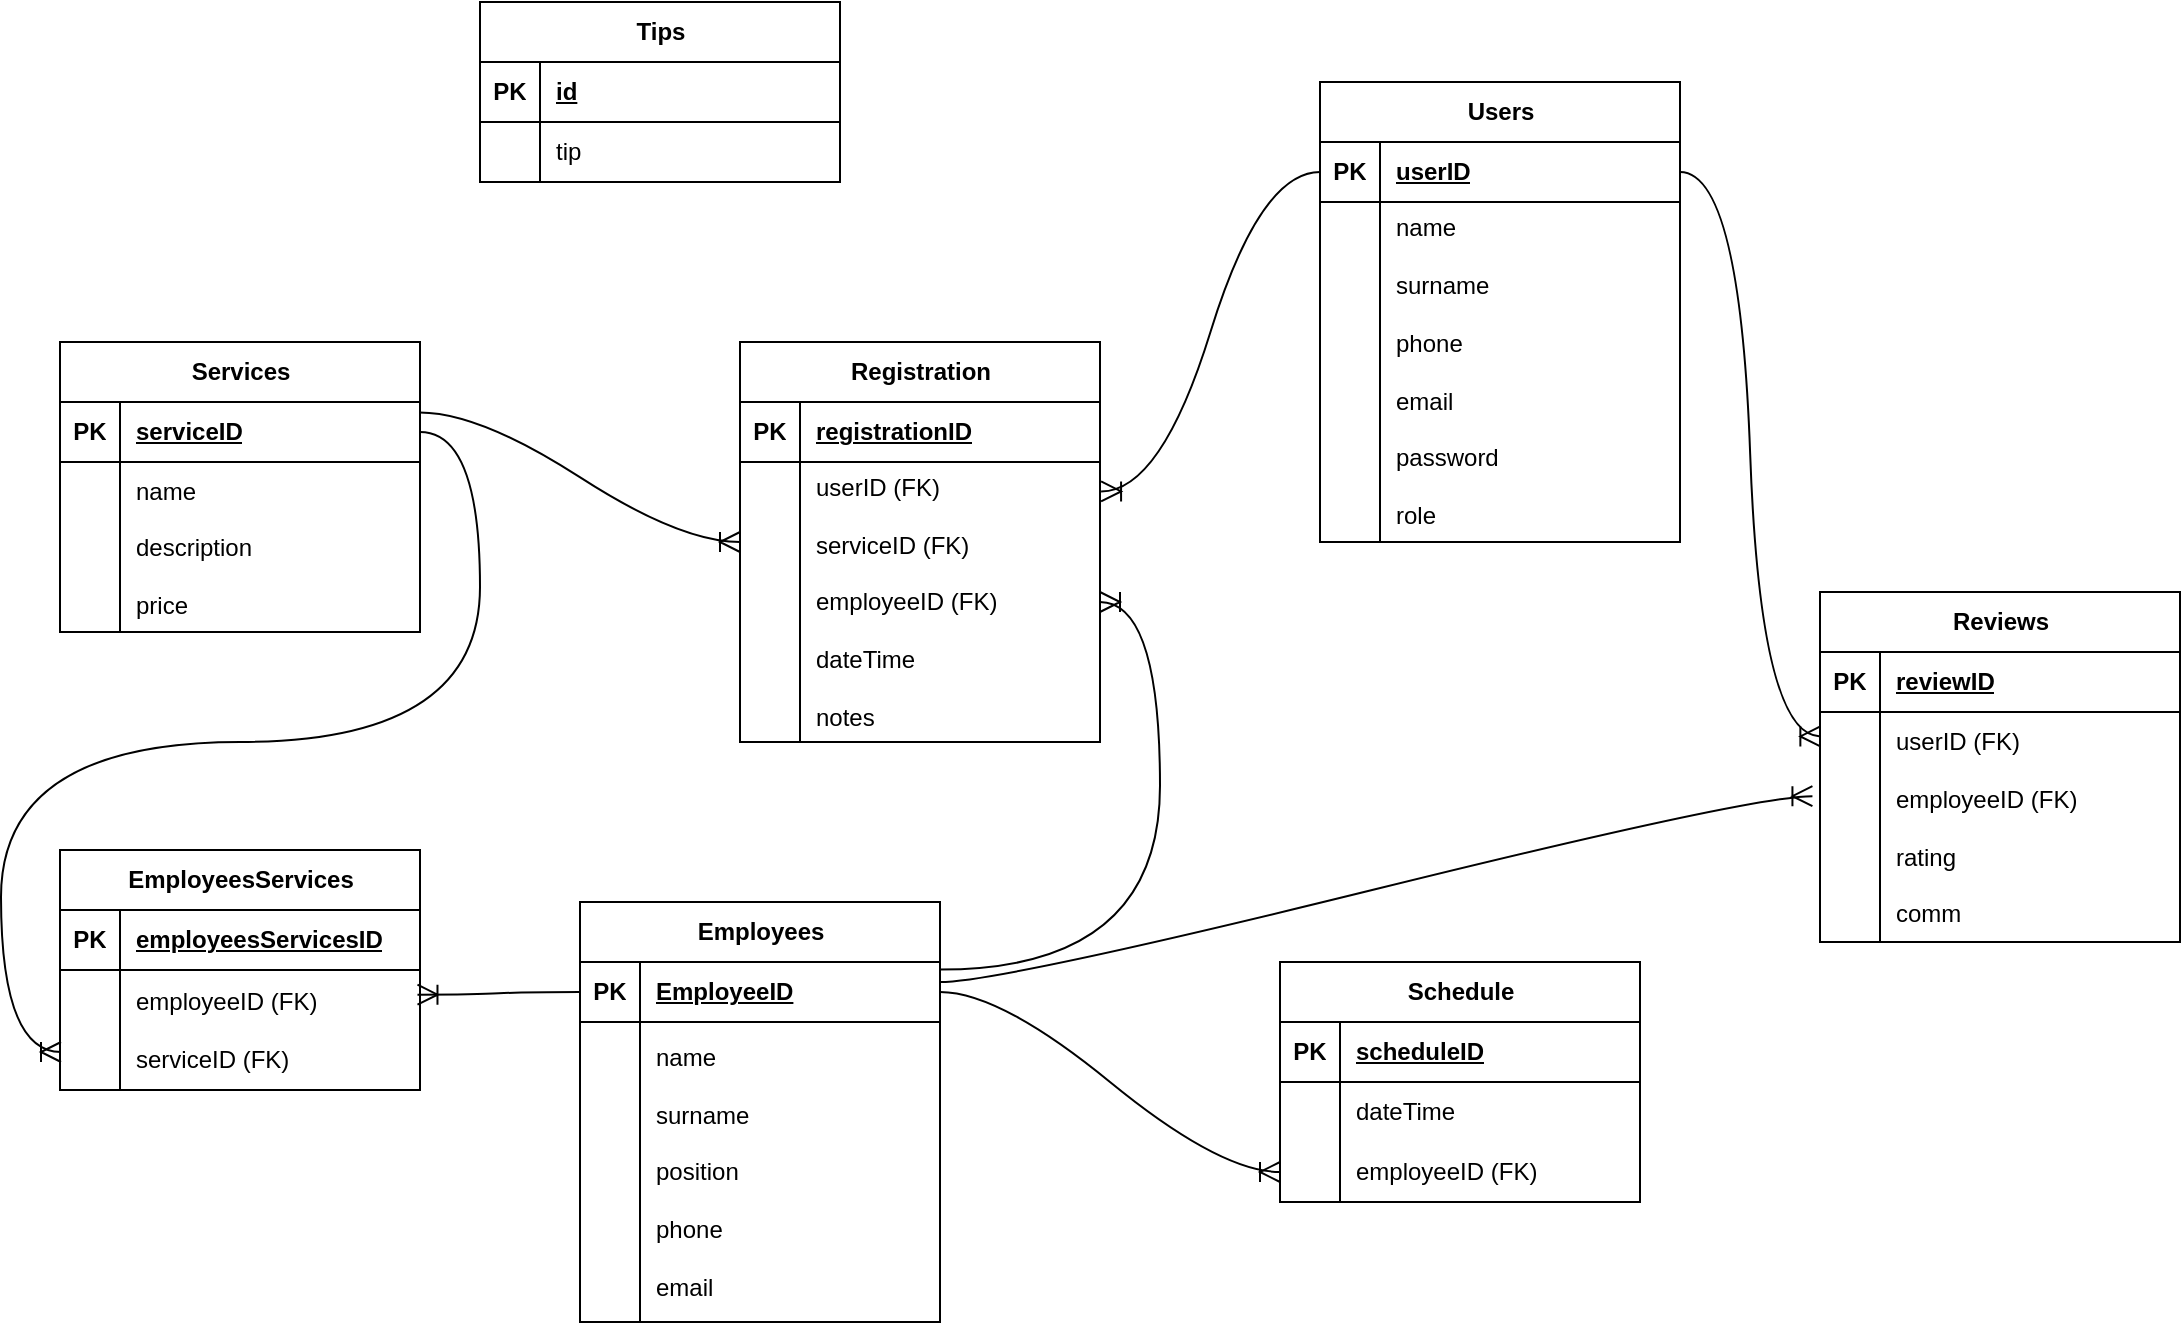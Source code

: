 <mxfile version="24.4.0" type="device">
  <diagram id="673VM17pptdxGBOUw7Kr" name="Страница — 1">
    <mxGraphModel dx="1613" dy="-463" grid="1" gridSize="10" guides="1" tooltips="1" connect="1" arrows="1" fold="1" page="1" pageScale="1" pageWidth="827" pageHeight="1169" math="0" shadow="0">
      <root>
        <mxCell id="0" />
        <mxCell id="1" parent="0" />
        <mxCell id="7h1uVc24UDdMVOl_1nxP-84" value="" style="shape=tableRow;horizontal=0;startSize=0;swimlaneHead=0;swimlaneBody=0;fillColor=none;collapsible=0;dropTarget=0;points=[[0,0.5],[1,0.5]];portConstraint=eastwest;top=0;left=0;right=0;bottom=0;" parent="1" vertex="1">
          <mxGeometry x="800" y="1590" width="180" height="30" as="geometry" />
        </mxCell>
        <mxCell id="7h1uVc24UDdMVOl_1nxP-85" value="" style="shape=partialRectangle;connectable=0;fillColor=none;top=0;left=0;bottom=0;right=0;editable=1;overflow=hidden;whiteSpace=wrap;html=1;" parent="7h1uVc24UDdMVOl_1nxP-84" vertex="1">
          <mxGeometry width="30" height="30" as="geometry">
            <mxRectangle width="30" height="30" as="alternateBounds" />
          </mxGeometry>
        </mxCell>
        <mxCell id="7h1uVc24UDdMVOl_1nxP-87" value="Sсhedule" style="shape=table;startSize=30;container=1;collapsible=1;childLayout=tableLayout;fixedRows=1;rowLines=0;fontStyle=1;align=center;resizeLast=1;html=1;" parent="1" vertex="1">
          <mxGeometry x="1300" y="1810" width="180" height="120" as="geometry" />
        </mxCell>
        <mxCell id="7h1uVc24UDdMVOl_1nxP-88" value="" style="shape=tableRow;horizontal=0;startSize=0;swimlaneHead=0;swimlaneBody=0;fillColor=none;collapsible=0;dropTarget=0;points=[[0,0.5],[1,0.5]];portConstraint=eastwest;top=0;left=0;right=0;bottom=1;" parent="7h1uVc24UDdMVOl_1nxP-87" vertex="1">
          <mxGeometry y="30" width="180" height="30" as="geometry" />
        </mxCell>
        <mxCell id="7h1uVc24UDdMVOl_1nxP-89" value="PK" style="shape=partialRectangle;connectable=0;fillColor=none;top=0;left=0;bottom=0;right=0;fontStyle=1;overflow=hidden;whiteSpace=wrap;html=1;" parent="7h1uVc24UDdMVOl_1nxP-88" vertex="1">
          <mxGeometry width="30" height="30" as="geometry">
            <mxRectangle width="30" height="30" as="alternateBounds" />
          </mxGeometry>
        </mxCell>
        <mxCell id="7h1uVc24UDdMVOl_1nxP-90" value="scheduleID" style="shape=partialRectangle;connectable=0;fillColor=none;top=0;left=0;bottom=0;right=0;align=left;spacingLeft=6;fontStyle=5;overflow=hidden;whiteSpace=wrap;html=1;" parent="7h1uVc24UDdMVOl_1nxP-88" vertex="1">
          <mxGeometry x="30" width="150" height="30" as="geometry">
            <mxRectangle width="150" height="30" as="alternateBounds" />
          </mxGeometry>
        </mxCell>
        <mxCell id="7h1uVc24UDdMVOl_1nxP-91" value="" style="shape=tableRow;horizontal=0;startSize=0;swimlaneHead=0;swimlaneBody=0;fillColor=none;collapsible=0;dropTarget=0;points=[[0,0.5],[1,0.5]];portConstraint=eastwest;top=0;left=0;right=0;bottom=0;" parent="7h1uVc24UDdMVOl_1nxP-87" vertex="1">
          <mxGeometry y="60" width="180" height="30" as="geometry" />
        </mxCell>
        <mxCell id="7h1uVc24UDdMVOl_1nxP-92" value="" style="shape=partialRectangle;connectable=0;fillColor=none;top=0;left=0;bottom=0;right=0;editable=1;overflow=hidden;whiteSpace=wrap;html=1;" parent="7h1uVc24UDdMVOl_1nxP-91" vertex="1">
          <mxGeometry width="30" height="30" as="geometry">
            <mxRectangle width="30" height="30" as="alternateBounds" />
          </mxGeometry>
        </mxCell>
        <mxCell id="7h1uVc24UDdMVOl_1nxP-93" value="dateTime" style="shape=partialRectangle;connectable=0;fillColor=none;top=0;left=0;bottom=0;right=0;align=left;spacingLeft=6;overflow=hidden;whiteSpace=wrap;html=1;" parent="7h1uVc24UDdMVOl_1nxP-91" vertex="1">
          <mxGeometry x="30" width="150" height="30" as="geometry">
            <mxRectangle width="150" height="30" as="alternateBounds" />
          </mxGeometry>
        </mxCell>
        <mxCell id="7h1uVc24UDdMVOl_1nxP-94" value="" style="shape=tableRow;horizontal=0;startSize=0;swimlaneHead=0;swimlaneBody=0;fillColor=none;collapsible=0;dropTarget=0;points=[[0,0.5],[1,0.5]];portConstraint=eastwest;top=0;left=0;right=0;bottom=0;" parent="7h1uVc24UDdMVOl_1nxP-87" vertex="1">
          <mxGeometry y="90" width="180" height="30" as="geometry" />
        </mxCell>
        <mxCell id="7h1uVc24UDdMVOl_1nxP-95" value="" style="shape=partialRectangle;connectable=0;fillColor=none;top=0;left=0;bottom=0;right=0;editable=1;overflow=hidden;whiteSpace=wrap;html=1;" parent="7h1uVc24UDdMVOl_1nxP-94" vertex="1">
          <mxGeometry width="30" height="30" as="geometry">
            <mxRectangle width="30" height="30" as="alternateBounds" />
          </mxGeometry>
        </mxCell>
        <mxCell id="7h1uVc24UDdMVOl_1nxP-96" value="employeeID (FK)" style="shape=partialRectangle;connectable=0;fillColor=none;top=0;left=0;bottom=0;right=0;align=left;spacingLeft=6;overflow=hidden;whiteSpace=wrap;html=1;" parent="7h1uVc24UDdMVOl_1nxP-94" vertex="1">
          <mxGeometry x="30" width="150" height="30" as="geometry">
            <mxRectangle width="150" height="30" as="alternateBounds" />
          </mxGeometry>
        </mxCell>
        <mxCell id="6dH2fEIyKNgpexrCaPYn-1" value="Users" style="shape=table;startSize=30;container=1;collapsible=1;childLayout=tableLayout;fixedRows=1;rowLines=0;fontStyle=1;align=center;resizeLast=1;html=1;" parent="1" vertex="1">
          <mxGeometry x="1320" y="1370" width="180" height="230" as="geometry" />
        </mxCell>
        <mxCell id="6dH2fEIyKNgpexrCaPYn-2" value="" style="shape=tableRow;horizontal=0;startSize=0;swimlaneHead=0;swimlaneBody=0;fillColor=none;collapsible=0;dropTarget=0;points=[[0,0.5],[1,0.5]];portConstraint=eastwest;top=0;left=0;right=0;bottom=1;" parent="6dH2fEIyKNgpexrCaPYn-1" vertex="1">
          <mxGeometry y="30" width="180" height="30" as="geometry" />
        </mxCell>
        <mxCell id="6dH2fEIyKNgpexrCaPYn-3" value="PK" style="shape=partialRectangle;connectable=0;fillColor=none;top=0;left=0;bottom=0;right=0;fontStyle=1;overflow=hidden;whiteSpace=wrap;html=1;" parent="6dH2fEIyKNgpexrCaPYn-2" vertex="1">
          <mxGeometry width="30" height="30" as="geometry">
            <mxRectangle width="30" height="30" as="alternateBounds" />
          </mxGeometry>
        </mxCell>
        <mxCell id="6dH2fEIyKNgpexrCaPYn-4" value="userID" style="shape=partialRectangle;connectable=0;fillColor=none;top=0;left=0;bottom=0;right=0;align=left;spacingLeft=6;fontStyle=5;overflow=hidden;whiteSpace=wrap;html=1;" parent="6dH2fEIyKNgpexrCaPYn-2" vertex="1">
          <mxGeometry x="30" width="150" height="30" as="geometry">
            <mxRectangle width="150" height="30" as="alternateBounds" />
          </mxGeometry>
        </mxCell>
        <mxCell id="6dH2fEIyKNgpexrCaPYn-5" value="" style="shape=tableRow;horizontal=0;startSize=0;swimlaneHead=0;swimlaneBody=0;fillColor=none;collapsible=0;dropTarget=0;points=[[0,0.5],[1,0.5]];portConstraint=eastwest;top=0;left=0;right=0;bottom=0;" parent="6dH2fEIyKNgpexrCaPYn-1" vertex="1">
          <mxGeometry y="60" width="180" height="170" as="geometry" />
        </mxCell>
        <mxCell id="6dH2fEIyKNgpexrCaPYn-6" value="" style="shape=partialRectangle;connectable=0;fillColor=none;top=0;left=0;bottom=0;right=0;editable=1;overflow=hidden;whiteSpace=wrap;html=1;" parent="6dH2fEIyKNgpexrCaPYn-5" vertex="1">
          <mxGeometry width="30" height="170" as="geometry">
            <mxRectangle width="30" height="170" as="alternateBounds" />
          </mxGeometry>
        </mxCell>
        <mxCell id="6dH2fEIyKNgpexrCaPYn-7" value="name&lt;div&gt;&lt;br&gt;&lt;/div&gt;&lt;div&gt;surname&lt;br&gt;&lt;br&gt;phone&lt;br&gt;&lt;br&gt;email&lt;br&gt;&lt;br&gt;password&lt;/div&gt;&lt;div&gt;&lt;br&gt;&lt;/div&gt;&lt;div&gt;role&lt;/div&gt;" style="shape=partialRectangle;connectable=0;fillColor=none;top=0;left=0;bottom=0;right=0;align=left;spacingLeft=6;overflow=hidden;whiteSpace=wrap;html=1;" parent="6dH2fEIyKNgpexrCaPYn-5" vertex="1">
          <mxGeometry x="30" width="150" height="170" as="geometry">
            <mxRectangle width="150" height="170" as="alternateBounds" />
          </mxGeometry>
        </mxCell>
        <mxCell id="6dH2fEIyKNgpexrCaPYn-14" value="Employees" style="shape=table;startSize=30;container=1;collapsible=1;childLayout=tableLayout;fixedRows=1;rowLines=0;fontStyle=1;align=center;resizeLast=1;html=1;" parent="1" vertex="1">
          <mxGeometry x="950" y="1780" width="180" height="210" as="geometry" />
        </mxCell>
        <mxCell id="6dH2fEIyKNgpexrCaPYn-15" value="" style="shape=tableRow;horizontal=0;startSize=0;swimlaneHead=0;swimlaneBody=0;fillColor=none;collapsible=0;dropTarget=0;points=[[0,0.5],[1,0.5]];portConstraint=eastwest;top=0;left=0;right=0;bottom=1;" parent="6dH2fEIyKNgpexrCaPYn-14" vertex="1">
          <mxGeometry y="30" width="180" height="30" as="geometry" />
        </mxCell>
        <mxCell id="6dH2fEIyKNgpexrCaPYn-16" value="PK" style="shape=partialRectangle;connectable=0;fillColor=none;top=0;left=0;bottom=0;right=0;fontStyle=1;overflow=hidden;whiteSpace=wrap;html=1;" parent="6dH2fEIyKNgpexrCaPYn-15" vertex="1">
          <mxGeometry width="30" height="30" as="geometry">
            <mxRectangle width="30" height="30" as="alternateBounds" />
          </mxGeometry>
        </mxCell>
        <mxCell id="6dH2fEIyKNgpexrCaPYn-17" value="EmployeeID" style="shape=partialRectangle;connectable=0;fillColor=none;top=0;left=0;bottom=0;right=0;align=left;spacingLeft=6;fontStyle=5;overflow=hidden;whiteSpace=wrap;html=1;" parent="6dH2fEIyKNgpexrCaPYn-15" vertex="1">
          <mxGeometry x="30" width="150" height="30" as="geometry">
            <mxRectangle width="150" height="30" as="alternateBounds" />
          </mxGeometry>
        </mxCell>
        <mxCell id="6dH2fEIyKNgpexrCaPYn-18" value="" style="shape=tableRow;horizontal=0;startSize=0;swimlaneHead=0;swimlaneBody=0;fillColor=none;collapsible=0;dropTarget=0;points=[[0,0.5],[1,0.5]];portConstraint=eastwest;top=0;left=0;right=0;bottom=0;" parent="6dH2fEIyKNgpexrCaPYn-14" vertex="1">
          <mxGeometry y="60" width="180" height="150" as="geometry" />
        </mxCell>
        <mxCell id="6dH2fEIyKNgpexrCaPYn-19" value="" style="shape=partialRectangle;connectable=0;fillColor=none;top=0;left=0;bottom=0;right=0;editable=1;overflow=hidden;whiteSpace=wrap;html=1;" parent="6dH2fEIyKNgpexrCaPYn-18" vertex="1">
          <mxGeometry width="30" height="150" as="geometry">
            <mxRectangle width="30" height="150" as="alternateBounds" />
          </mxGeometry>
        </mxCell>
        <mxCell id="6dH2fEIyKNgpexrCaPYn-20" value="name&lt;div&gt;&lt;br&gt;&lt;/div&gt;&lt;div&gt;surname&lt;br&gt;&lt;br&gt;position&lt;br&gt;&lt;br&gt;phone&lt;/div&gt;&lt;div&gt;&lt;br&gt;email&lt;/div&gt;" style="shape=partialRectangle;connectable=0;fillColor=none;top=0;left=0;bottom=0;right=0;align=left;spacingLeft=6;overflow=hidden;whiteSpace=wrap;html=1;" parent="6dH2fEIyKNgpexrCaPYn-18" vertex="1">
          <mxGeometry x="30" width="150" height="150" as="geometry">
            <mxRectangle width="150" height="150" as="alternateBounds" />
          </mxGeometry>
        </mxCell>
        <mxCell id="6dH2fEIyKNgpexrCaPYn-21" value="Services" style="shape=table;startSize=30;container=1;collapsible=1;childLayout=tableLayout;fixedRows=1;rowLines=0;fontStyle=1;align=center;resizeLast=1;html=1;" parent="1" vertex="1">
          <mxGeometry x="690" y="1500" width="180" height="145" as="geometry" />
        </mxCell>
        <mxCell id="6dH2fEIyKNgpexrCaPYn-22" value="" style="shape=tableRow;horizontal=0;startSize=0;swimlaneHead=0;swimlaneBody=0;fillColor=none;collapsible=0;dropTarget=0;points=[[0,0.5],[1,0.5]];portConstraint=eastwest;top=0;left=0;right=0;bottom=1;" parent="6dH2fEIyKNgpexrCaPYn-21" vertex="1">
          <mxGeometry y="30" width="180" height="30" as="geometry" />
        </mxCell>
        <mxCell id="6dH2fEIyKNgpexrCaPYn-23" value="PK" style="shape=partialRectangle;connectable=0;fillColor=none;top=0;left=0;bottom=0;right=0;fontStyle=1;overflow=hidden;whiteSpace=wrap;html=1;" parent="6dH2fEIyKNgpexrCaPYn-22" vertex="1">
          <mxGeometry width="30" height="30" as="geometry">
            <mxRectangle width="30" height="30" as="alternateBounds" />
          </mxGeometry>
        </mxCell>
        <mxCell id="6dH2fEIyKNgpexrCaPYn-24" value="serviceID" style="shape=partialRectangle;connectable=0;fillColor=none;top=0;left=0;bottom=0;right=0;align=left;spacingLeft=6;fontStyle=5;overflow=hidden;whiteSpace=wrap;html=1;" parent="6dH2fEIyKNgpexrCaPYn-22" vertex="1">
          <mxGeometry x="30" width="150" height="30" as="geometry">
            <mxRectangle width="150" height="30" as="alternateBounds" />
          </mxGeometry>
        </mxCell>
        <mxCell id="6dH2fEIyKNgpexrCaPYn-25" value="" style="shape=tableRow;horizontal=0;startSize=0;swimlaneHead=0;swimlaneBody=0;fillColor=none;collapsible=0;dropTarget=0;points=[[0,0.5],[1,0.5]];portConstraint=eastwest;top=0;left=0;right=0;bottom=0;" parent="6dH2fEIyKNgpexrCaPYn-21" vertex="1">
          <mxGeometry y="60" width="180" height="85" as="geometry" />
        </mxCell>
        <mxCell id="6dH2fEIyKNgpexrCaPYn-26" value="" style="shape=partialRectangle;connectable=0;fillColor=none;top=0;left=0;bottom=0;right=0;editable=1;overflow=hidden;whiteSpace=wrap;html=1;" parent="6dH2fEIyKNgpexrCaPYn-25" vertex="1">
          <mxGeometry width="30" height="85" as="geometry">
            <mxRectangle width="30" height="85" as="alternateBounds" />
          </mxGeometry>
        </mxCell>
        <mxCell id="6dH2fEIyKNgpexrCaPYn-27" value="name&lt;div&gt;&lt;br&gt;&lt;/div&gt;&lt;div&gt;description&lt;/div&gt;&lt;div&gt;&lt;br&gt;&lt;/div&gt;&lt;div&gt;price&lt;/div&gt;" style="shape=partialRectangle;connectable=0;fillColor=none;top=0;left=0;bottom=0;right=0;align=left;spacingLeft=6;overflow=hidden;whiteSpace=wrap;html=1;" parent="6dH2fEIyKNgpexrCaPYn-25" vertex="1">
          <mxGeometry x="30" width="150" height="85" as="geometry">
            <mxRectangle width="150" height="85" as="alternateBounds" />
          </mxGeometry>
        </mxCell>
        <mxCell id="6dH2fEIyKNgpexrCaPYn-34" value="Registration" style="shape=table;startSize=30;container=1;collapsible=1;childLayout=tableLayout;fixedRows=1;rowLines=0;fontStyle=1;align=center;resizeLast=1;html=1;" parent="1" vertex="1">
          <mxGeometry x="1030" y="1500" width="180" height="200" as="geometry" />
        </mxCell>
        <mxCell id="6dH2fEIyKNgpexrCaPYn-35" value="" style="shape=tableRow;horizontal=0;startSize=0;swimlaneHead=0;swimlaneBody=0;fillColor=none;collapsible=0;dropTarget=0;points=[[0,0.5],[1,0.5]];portConstraint=eastwest;top=0;left=0;right=0;bottom=1;" parent="6dH2fEIyKNgpexrCaPYn-34" vertex="1">
          <mxGeometry y="30" width="180" height="30" as="geometry" />
        </mxCell>
        <mxCell id="6dH2fEIyKNgpexrCaPYn-36" value="PK" style="shape=partialRectangle;connectable=0;fillColor=none;top=0;left=0;bottom=0;right=0;fontStyle=1;overflow=hidden;whiteSpace=wrap;html=1;" parent="6dH2fEIyKNgpexrCaPYn-35" vertex="1">
          <mxGeometry width="30" height="30" as="geometry">
            <mxRectangle width="30" height="30" as="alternateBounds" />
          </mxGeometry>
        </mxCell>
        <mxCell id="6dH2fEIyKNgpexrCaPYn-37" value="registrationID" style="shape=partialRectangle;connectable=0;fillColor=none;top=0;left=0;bottom=0;right=0;align=left;spacingLeft=6;fontStyle=5;overflow=hidden;whiteSpace=wrap;html=1;" parent="6dH2fEIyKNgpexrCaPYn-35" vertex="1">
          <mxGeometry x="30" width="150" height="30" as="geometry">
            <mxRectangle width="150" height="30" as="alternateBounds" />
          </mxGeometry>
        </mxCell>
        <mxCell id="6dH2fEIyKNgpexrCaPYn-38" value="" style="shape=tableRow;horizontal=0;startSize=0;swimlaneHead=0;swimlaneBody=0;fillColor=none;collapsible=0;dropTarget=0;points=[[0,0.5],[1,0.5]];portConstraint=eastwest;top=0;left=0;right=0;bottom=0;" parent="6dH2fEIyKNgpexrCaPYn-34" vertex="1">
          <mxGeometry y="60" width="180" height="140" as="geometry" />
        </mxCell>
        <mxCell id="6dH2fEIyKNgpexrCaPYn-39" value="" style="shape=partialRectangle;connectable=0;fillColor=none;top=0;left=0;bottom=0;right=0;editable=1;overflow=hidden;whiteSpace=wrap;html=1;" parent="6dH2fEIyKNgpexrCaPYn-38" vertex="1">
          <mxGeometry width="30" height="140" as="geometry">
            <mxRectangle width="30" height="140" as="alternateBounds" />
          </mxGeometry>
        </mxCell>
        <mxCell id="6dH2fEIyKNgpexrCaPYn-40" value="&lt;div&gt;userID (FK)&lt;/div&gt;&lt;div&gt;&lt;br&gt;&lt;/div&gt;&lt;div&gt;serviceID (FK)&lt;/div&gt;&lt;div&gt;&lt;br&gt;&lt;/div&gt;&lt;div&gt;employeeID (FK)&lt;br&gt;&lt;/div&gt;&lt;div&gt;&lt;br&gt;&lt;/div&gt;&lt;div&gt;dateTime&lt;/div&gt;&lt;div&gt;&lt;br&gt;&lt;/div&gt;&lt;div&gt;notes&lt;/div&gt;" style="shape=partialRectangle;connectable=0;fillColor=none;top=0;left=0;bottom=0;right=0;align=left;spacingLeft=6;overflow=hidden;whiteSpace=wrap;html=1;" parent="6dH2fEIyKNgpexrCaPYn-38" vertex="1">
          <mxGeometry x="30" width="150" height="140" as="geometry">
            <mxRectangle width="150" height="140" as="alternateBounds" />
          </mxGeometry>
        </mxCell>
        <mxCell id="6dH2fEIyKNgpexrCaPYn-41" value="Reviews" style="shape=table;startSize=30;container=1;collapsible=1;childLayout=tableLayout;fixedRows=1;rowLines=0;fontStyle=1;align=center;resizeLast=1;html=1;" parent="1" vertex="1">
          <mxGeometry x="1570" y="1625" width="180" height="175" as="geometry" />
        </mxCell>
        <mxCell id="6dH2fEIyKNgpexrCaPYn-42" value="" style="shape=tableRow;horizontal=0;startSize=0;swimlaneHead=0;swimlaneBody=0;fillColor=none;collapsible=0;dropTarget=0;points=[[0,0.5],[1,0.5]];portConstraint=eastwest;top=0;left=0;right=0;bottom=1;" parent="6dH2fEIyKNgpexrCaPYn-41" vertex="1">
          <mxGeometry y="30" width="180" height="30" as="geometry" />
        </mxCell>
        <mxCell id="6dH2fEIyKNgpexrCaPYn-43" value="PK" style="shape=partialRectangle;connectable=0;fillColor=none;top=0;left=0;bottom=0;right=0;fontStyle=1;overflow=hidden;whiteSpace=wrap;html=1;" parent="6dH2fEIyKNgpexrCaPYn-42" vertex="1">
          <mxGeometry width="30" height="30" as="geometry">
            <mxRectangle width="30" height="30" as="alternateBounds" />
          </mxGeometry>
        </mxCell>
        <mxCell id="6dH2fEIyKNgpexrCaPYn-44" value="reviewID" style="shape=partialRectangle;connectable=0;fillColor=none;top=0;left=0;bottom=0;right=0;align=left;spacingLeft=6;fontStyle=5;overflow=hidden;whiteSpace=wrap;html=1;" parent="6dH2fEIyKNgpexrCaPYn-42" vertex="1">
          <mxGeometry x="30" width="150" height="30" as="geometry">
            <mxRectangle width="150" height="30" as="alternateBounds" />
          </mxGeometry>
        </mxCell>
        <mxCell id="6dH2fEIyKNgpexrCaPYn-45" value="" style="shape=tableRow;horizontal=0;startSize=0;swimlaneHead=0;swimlaneBody=0;fillColor=none;collapsible=0;dropTarget=0;points=[[0,0.5],[1,0.5]];portConstraint=eastwest;top=0;left=0;right=0;bottom=0;" parent="6dH2fEIyKNgpexrCaPYn-41" vertex="1">
          <mxGeometry y="60" width="180" height="115" as="geometry" />
        </mxCell>
        <mxCell id="6dH2fEIyKNgpexrCaPYn-46" value="" style="shape=partialRectangle;connectable=0;fillColor=none;top=0;left=0;bottom=0;right=0;editable=1;overflow=hidden;whiteSpace=wrap;html=1;" parent="6dH2fEIyKNgpexrCaPYn-45" vertex="1">
          <mxGeometry width="30" height="115" as="geometry">
            <mxRectangle width="30" height="115" as="alternateBounds" />
          </mxGeometry>
        </mxCell>
        <mxCell id="6dH2fEIyKNgpexrCaPYn-47" value="userID (FK)&lt;div&gt;&lt;br&gt;&lt;/div&gt;&lt;div&gt;employeeID (FK)&lt;/div&gt;&lt;div&gt;&lt;br&gt;&lt;/div&gt;&lt;div&gt;rating&lt;/div&gt;&lt;div&gt;&lt;br&gt;&lt;/div&gt;&lt;div&gt;comm&lt;/div&gt;" style="shape=partialRectangle;connectable=0;fillColor=none;top=0;left=0;bottom=0;right=0;align=left;spacingLeft=6;overflow=hidden;whiteSpace=wrap;html=1;" parent="6dH2fEIyKNgpexrCaPYn-45" vertex="1">
          <mxGeometry x="30" width="150" height="115" as="geometry">
            <mxRectangle width="150" height="115" as="alternateBounds" />
          </mxGeometry>
        </mxCell>
        <mxCell id="6dH2fEIyKNgpexrCaPYn-48" value="EmployeesServices" style="shape=table;startSize=30;container=1;collapsible=1;childLayout=tableLayout;fixedRows=1;rowLines=0;fontStyle=1;align=center;resizeLast=1;html=1;" parent="1" vertex="1">
          <mxGeometry x="690" y="1754" width="180" height="120" as="geometry" />
        </mxCell>
        <mxCell id="6dH2fEIyKNgpexrCaPYn-49" value="" style="shape=tableRow;horizontal=0;startSize=0;swimlaneHead=0;swimlaneBody=0;fillColor=none;collapsible=0;dropTarget=0;points=[[0,0.5],[1,0.5]];portConstraint=eastwest;top=0;left=0;right=0;bottom=1;" parent="6dH2fEIyKNgpexrCaPYn-48" vertex="1">
          <mxGeometry y="30" width="180" height="30" as="geometry" />
        </mxCell>
        <mxCell id="6dH2fEIyKNgpexrCaPYn-50" value="PK" style="shape=partialRectangle;connectable=0;fillColor=none;top=0;left=0;bottom=0;right=0;fontStyle=1;overflow=hidden;whiteSpace=wrap;html=1;" parent="6dH2fEIyKNgpexrCaPYn-49" vertex="1">
          <mxGeometry width="30" height="30" as="geometry">
            <mxRectangle width="30" height="30" as="alternateBounds" />
          </mxGeometry>
        </mxCell>
        <mxCell id="6dH2fEIyKNgpexrCaPYn-51" value="employeesServicesID" style="shape=partialRectangle;connectable=0;fillColor=none;top=0;left=0;bottom=0;right=0;align=left;spacingLeft=6;fontStyle=5;overflow=hidden;whiteSpace=wrap;html=1;" parent="6dH2fEIyKNgpexrCaPYn-49" vertex="1">
          <mxGeometry x="30" width="150" height="30" as="geometry">
            <mxRectangle width="150" height="30" as="alternateBounds" />
          </mxGeometry>
        </mxCell>
        <mxCell id="6dH2fEIyKNgpexrCaPYn-52" value="" style="shape=tableRow;horizontal=0;startSize=0;swimlaneHead=0;swimlaneBody=0;fillColor=none;collapsible=0;dropTarget=0;points=[[0,0.5],[1,0.5]];portConstraint=eastwest;top=0;left=0;right=0;bottom=0;" parent="6dH2fEIyKNgpexrCaPYn-48" vertex="1">
          <mxGeometry y="60" width="180" height="60" as="geometry" />
        </mxCell>
        <mxCell id="6dH2fEIyKNgpexrCaPYn-53" value="" style="shape=partialRectangle;connectable=0;fillColor=none;top=0;left=0;bottom=0;right=0;editable=1;overflow=hidden;whiteSpace=wrap;html=1;" parent="6dH2fEIyKNgpexrCaPYn-52" vertex="1">
          <mxGeometry width="30" height="60" as="geometry">
            <mxRectangle width="30" height="60" as="alternateBounds" />
          </mxGeometry>
        </mxCell>
        <mxCell id="6dH2fEIyKNgpexrCaPYn-54" value="&lt;div&gt;employeeID (FK)&lt;/div&gt;&lt;div&gt;&lt;br&gt;&lt;/div&gt;&lt;div&gt;serviceID (FK)&lt;/div&gt;" style="shape=partialRectangle;connectable=0;fillColor=none;top=0;left=0;bottom=0;right=0;align=left;spacingLeft=6;overflow=hidden;whiteSpace=wrap;html=1;" parent="6dH2fEIyKNgpexrCaPYn-52" vertex="1">
          <mxGeometry x="30" width="150" height="60" as="geometry">
            <mxRectangle width="150" height="60" as="alternateBounds" />
          </mxGeometry>
        </mxCell>
        <mxCell id="6dH2fEIyKNgpexrCaPYn-55" value="" style="edgeStyle=entityRelationEdgeStyle;fontSize=12;html=1;endArrow=ERoneToMany;rounded=0;startSize=8;endSize=8;curved=1;exitX=0;exitY=0.5;exitDx=0;exitDy=0;entryX=1.003;entryY=0.105;entryDx=0;entryDy=0;entryPerimeter=0;" parent="1" source="6dH2fEIyKNgpexrCaPYn-2" target="6dH2fEIyKNgpexrCaPYn-38" edge="1">
          <mxGeometry width="100" height="100" relative="1" as="geometry">
            <mxPoint x="1280" y="1750" as="sourcePoint" />
            <mxPoint x="1380" y="1650" as="targetPoint" />
          </mxGeometry>
        </mxCell>
        <mxCell id="6dH2fEIyKNgpexrCaPYn-56" value="" style="edgeStyle=entityRelationEdgeStyle;fontSize=12;html=1;endArrow=ERoneToMany;rounded=0;startSize=8;endSize=8;curved=1;exitX=0.999;exitY=0.127;exitDx=0;exitDy=0;exitPerimeter=0;" parent="1" source="6dH2fEIyKNgpexrCaPYn-15" target="6dH2fEIyKNgpexrCaPYn-38" edge="1">
          <mxGeometry width="100" height="100" relative="1" as="geometry">
            <mxPoint x="1130" y="1825" as="sourcePoint" />
            <mxPoint x="1210" y="1630" as="targetPoint" />
            <Array as="points">
              <mxPoint x="1180" y="1810" />
              <mxPoint x="1160" y="1760" />
              <mxPoint x="1180" y="1730" />
              <mxPoint x="1240" y="1595" />
              <mxPoint x="1220" y="1685" />
              <mxPoint x="1230" y="1575" />
              <mxPoint x="1270" y="1635" />
              <mxPoint x="1220" y="1705" />
              <mxPoint x="1220" y="1735" />
              <mxPoint x="1230" y="1725" />
            </Array>
          </mxGeometry>
        </mxCell>
        <mxCell id="6dH2fEIyKNgpexrCaPYn-58" value="" style="edgeStyle=entityRelationEdgeStyle;fontSize=12;html=1;endArrow=ERoneToMany;rounded=0;startSize=8;endSize=8;curved=1;exitX=1;exitY=0.5;exitDx=0;exitDy=0;entryX=0.001;entryY=0.106;entryDx=0;entryDy=0;entryPerimeter=0;" parent="1" source="6dH2fEIyKNgpexrCaPYn-2" target="6dH2fEIyKNgpexrCaPYn-45" edge="1">
          <mxGeometry width="100" height="100" relative="1" as="geometry">
            <mxPoint x="1740" y="1660" as="sourcePoint" />
            <mxPoint x="1660" y="1370" as="targetPoint" />
          </mxGeometry>
        </mxCell>
        <mxCell id="6dH2fEIyKNgpexrCaPYn-61" value="" style="edgeStyle=entityRelationEdgeStyle;fontSize=12;html=1;endArrow=ERoneToMany;rounded=0;startSize=8;endSize=8;curved=1;entryX=0;entryY=0.5;entryDx=0;entryDy=0;" parent="1" source="6dH2fEIyKNgpexrCaPYn-15" target="7h1uVc24UDdMVOl_1nxP-94" edge="1">
          <mxGeometry width="100" height="100" relative="1" as="geometry">
            <mxPoint x="1130" y="1998" as="sourcePoint" />
            <mxPoint x="1230" y="1850" as="targetPoint" />
          </mxGeometry>
        </mxCell>
        <mxCell id="6dH2fEIyKNgpexrCaPYn-62" value="" style="edgeStyle=entityRelationEdgeStyle;fontSize=12;html=1;endArrow=ERoneToMany;rounded=0;startSize=8;endSize=8;curved=1;exitX=0;exitY=0.5;exitDx=0;exitDy=0;entryX=0.993;entryY=0.206;entryDx=0;entryDy=0;entryPerimeter=0;" parent="1" source="6dH2fEIyKNgpexrCaPYn-15" target="6dH2fEIyKNgpexrCaPYn-52" edge="1">
          <mxGeometry width="100" height="100" relative="1" as="geometry">
            <mxPoint x="750" y="1940" as="sourcePoint" />
            <mxPoint x="850" y="1840" as="targetPoint" />
          </mxGeometry>
        </mxCell>
        <mxCell id="6dH2fEIyKNgpexrCaPYn-64" value="" style="edgeStyle=entityRelationEdgeStyle;fontSize=12;html=1;endArrow=ERoneToMany;rounded=0;startSize=8;endSize=8;curved=1;entryX=-0.021;entryY=0.366;entryDx=0;entryDy=0;entryPerimeter=0;" parent="1" target="6dH2fEIyKNgpexrCaPYn-45" edge="1">
          <mxGeometry width="100" height="100" relative="1" as="geometry">
            <mxPoint x="1130" y="1820" as="sourcePoint" />
            <mxPoint x="1360" y="1610" as="targetPoint" />
          </mxGeometry>
        </mxCell>
        <mxCell id="6dH2fEIyKNgpexrCaPYn-66" value="" style="edgeStyle=entityRelationEdgeStyle;fontSize=12;html=1;endArrow=ERoneToMany;rounded=0;startSize=8;endSize=8;curved=1;exitX=1;exitY=0.5;exitDx=0;exitDy=0;" parent="1" source="6dH2fEIyKNgpexrCaPYn-22" edge="1">
          <mxGeometry width="100" height="100" relative="1" as="geometry">
            <mxPoint x="869.5" y="1600" as="sourcePoint" />
            <mxPoint x="690.5" y="1855" as="targetPoint" />
            <Array as="points">
              <mxPoint x="639.5" y="1815" />
              <mxPoint x="840" y="1610" />
              <mxPoint x="730" y="1700" />
              <mxPoint x="780" y="1670" />
              <mxPoint x="680" y="1780" />
              <mxPoint x="580" y="1640" />
              <mxPoint x="730" y="1690" />
              <mxPoint x="900" y="1650" />
            </Array>
          </mxGeometry>
        </mxCell>
        <mxCell id="6dH2fEIyKNgpexrCaPYn-67" value="" style="edgeStyle=entityRelationEdgeStyle;fontSize=12;html=1;endArrow=ERoneToMany;rounded=0;startSize=8;endSize=8;curved=1;exitX=0.999;exitY=0.173;exitDx=0;exitDy=0;exitPerimeter=0;" parent="1" source="6dH2fEIyKNgpexrCaPYn-22" edge="1">
          <mxGeometry width="100" height="100" relative="1" as="geometry">
            <mxPoint x="930" y="1700" as="sourcePoint" />
            <mxPoint x="1030" y="1600" as="targetPoint" />
          </mxGeometry>
        </mxCell>
        <mxCell id="gU5nQL_zfJuxIXU6g9ce-3" value="Tips" style="shape=table;startSize=30;container=1;collapsible=1;childLayout=tableLayout;fixedRows=1;rowLines=0;fontStyle=1;align=center;resizeLast=1;html=1;" vertex="1" parent="1">
          <mxGeometry x="900" y="1330" width="180" height="90" as="geometry" />
        </mxCell>
        <mxCell id="gU5nQL_zfJuxIXU6g9ce-4" value="" style="shape=tableRow;horizontal=0;startSize=0;swimlaneHead=0;swimlaneBody=0;fillColor=none;collapsible=0;dropTarget=0;points=[[0,0.5],[1,0.5]];portConstraint=eastwest;top=0;left=0;right=0;bottom=1;" vertex="1" parent="gU5nQL_zfJuxIXU6g9ce-3">
          <mxGeometry y="30" width="180" height="30" as="geometry" />
        </mxCell>
        <mxCell id="gU5nQL_zfJuxIXU6g9ce-5" value="PK" style="shape=partialRectangle;connectable=0;fillColor=none;top=0;left=0;bottom=0;right=0;fontStyle=1;overflow=hidden;whiteSpace=wrap;html=1;" vertex="1" parent="gU5nQL_zfJuxIXU6g9ce-4">
          <mxGeometry width="30" height="30" as="geometry">
            <mxRectangle width="30" height="30" as="alternateBounds" />
          </mxGeometry>
        </mxCell>
        <mxCell id="gU5nQL_zfJuxIXU6g9ce-6" value="id" style="shape=partialRectangle;connectable=0;fillColor=none;top=0;left=0;bottom=0;right=0;align=left;spacingLeft=6;fontStyle=5;overflow=hidden;whiteSpace=wrap;html=1;" vertex="1" parent="gU5nQL_zfJuxIXU6g9ce-4">
          <mxGeometry x="30" width="150" height="30" as="geometry">
            <mxRectangle width="150" height="30" as="alternateBounds" />
          </mxGeometry>
        </mxCell>
        <mxCell id="gU5nQL_zfJuxIXU6g9ce-7" value="" style="shape=tableRow;horizontal=0;startSize=0;swimlaneHead=0;swimlaneBody=0;fillColor=none;collapsible=0;dropTarget=0;points=[[0,0.5],[1,0.5]];portConstraint=eastwest;top=0;left=0;right=0;bottom=0;" vertex="1" parent="gU5nQL_zfJuxIXU6g9ce-3">
          <mxGeometry y="60" width="180" height="30" as="geometry" />
        </mxCell>
        <mxCell id="gU5nQL_zfJuxIXU6g9ce-8" value="" style="shape=partialRectangle;connectable=0;fillColor=none;top=0;left=0;bottom=0;right=0;editable=1;overflow=hidden;whiteSpace=wrap;html=1;" vertex="1" parent="gU5nQL_zfJuxIXU6g9ce-7">
          <mxGeometry width="30" height="30" as="geometry">
            <mxRectangle width="30" height="30" as="alternateBounds" />
          </mxGeometry>
        </mxCell>
        <mxCell id="gU5nQL_zfJuxIXU6g9ce-9" value="tip" style="shape=partialRectangle;connectable=0;fillColor=none;top=0;left=0;bottom=0;right=0;align=left;spacingLeft=6;overflow=hidden;whiteSpace=wrap;html=1;" vertex="1" parent="gU5nQL_zfJuxIXU6g9ce-7">
          <mxGeometry x="30" width="150" height="30" as="geometry">
            <mxRectangle width="150" height="30" as="alternateBounds" />
          </mxGeometry>
        </mxCell>
      </root>
    </mxGraphModel>
  </diagram>
</mxfile>
